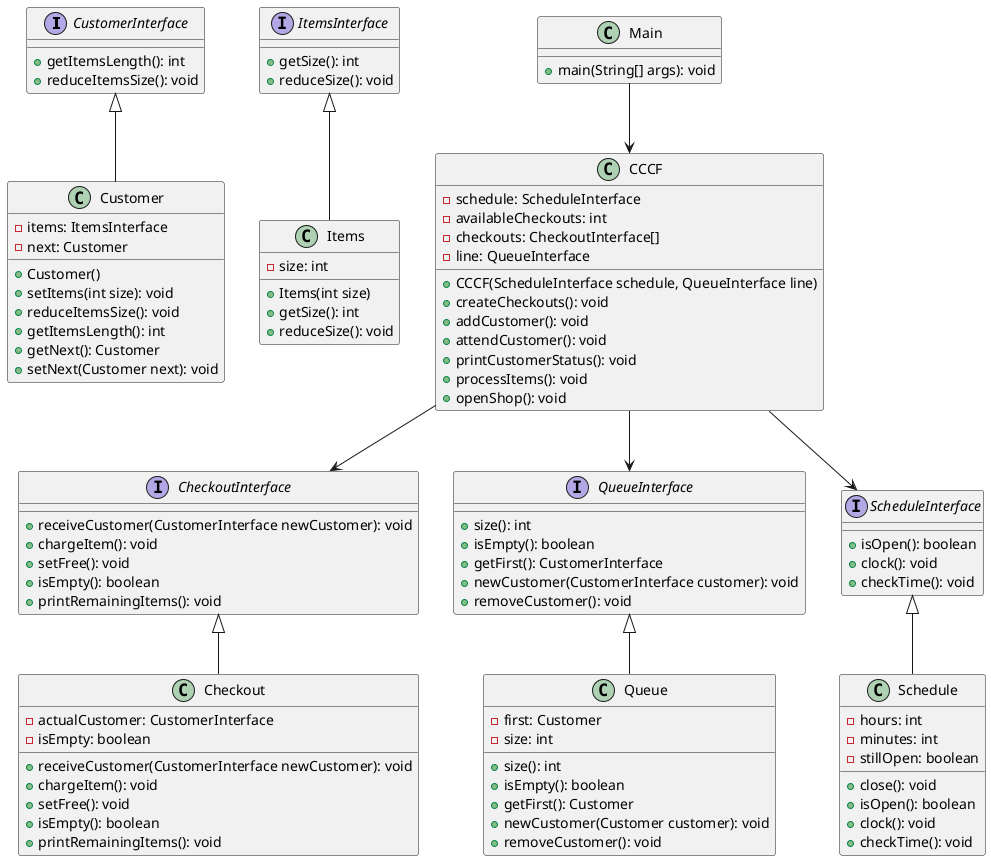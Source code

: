@startuml

interface CustomerInterface {
    +getItemsLength(): int
    +reduceItemsSize(): void
}

interface ItemsInterface {
    +getSize(): int
    +reduceSize(): void
}

class Customer {
    -items: ItemsInterface
    -next: Customer
    +Customer()
    +setItems(int size): void
    +reduceItemsSize(): void
    +getItemsLength(): int
    +getNext(): Customer
    +setNext(Customer next): void
}

class Items {
    -size: int
    +Items(int size)
    +getSize(): int
    +reduceSize(): void
}

interface CheckoutInterface {
    +receiveCustomer(CustomerInterface newCustomer): void
    +chargeItem(): void
    +setFree(): void
    +isEmpty(): boolean
    +printRemainingItems(): void
}

class Checkout {
    -actualCustomer: CustomerInterface
    -isEmpty: boolean
    +receiveCustomer(CustomerInterface newCustomer): void
    +chargeItem(): void
    +setFree(): void
    +isEmpty(): boolean
    +printRemainingItems(): void
}

interface QueueInterface {
    +size(): int
    +isEmpty(): boolean
    +getFirst(): CustomerInterface
    +newCustomer(CustomerInterface customer): void
    +removeCustomer(): void
}

class Queue {
    -first: Customer
    -size: int
    +size(): int
    +isEmpty(): boolean
    +getFirst(): Customer
    +newCustomer(Customer customer): void
    +removeCustomer(): void
}

interface ScheduleInterface {
    +isOpen(): boolean
    +clock(): void
    +checkTime(): void
}

class Schedule {
    -hours: int
    -minutes: int
    -stillOpen: boolean
    +close(): void
    +isOpen(): boolean
    +clock(): void
    +checkTime(): void
}

class CCCF {
    -schedule: ScheduleInterface
    -availableCheckouts: int
    -checkouts: CheckoutInterface[]
    -line: QueueInterface
    +CCCF(ScheduleInterface schedule, QueueInterface line)
    +createCheckouts(): void
    +addCustomer(): void
    +attendCustomer(): void
    +printCustomerStatus(): void
    +processItems(): void
    +openShop(): void
}

class Main {
    +main(String[] args): void
}

CustomerInterface <|-- Customer
ItemsInterface <|-- Items
CheckoutInterface <|-- Checkout
QueueInterface <|-- Queue
ScheduleInterface <|-- Schedule

CCCF --> ScheduleInterface
CCCF --> QueueInterface
CCCF --> CheckoutInterface

Main --> CCCF

@enduml

